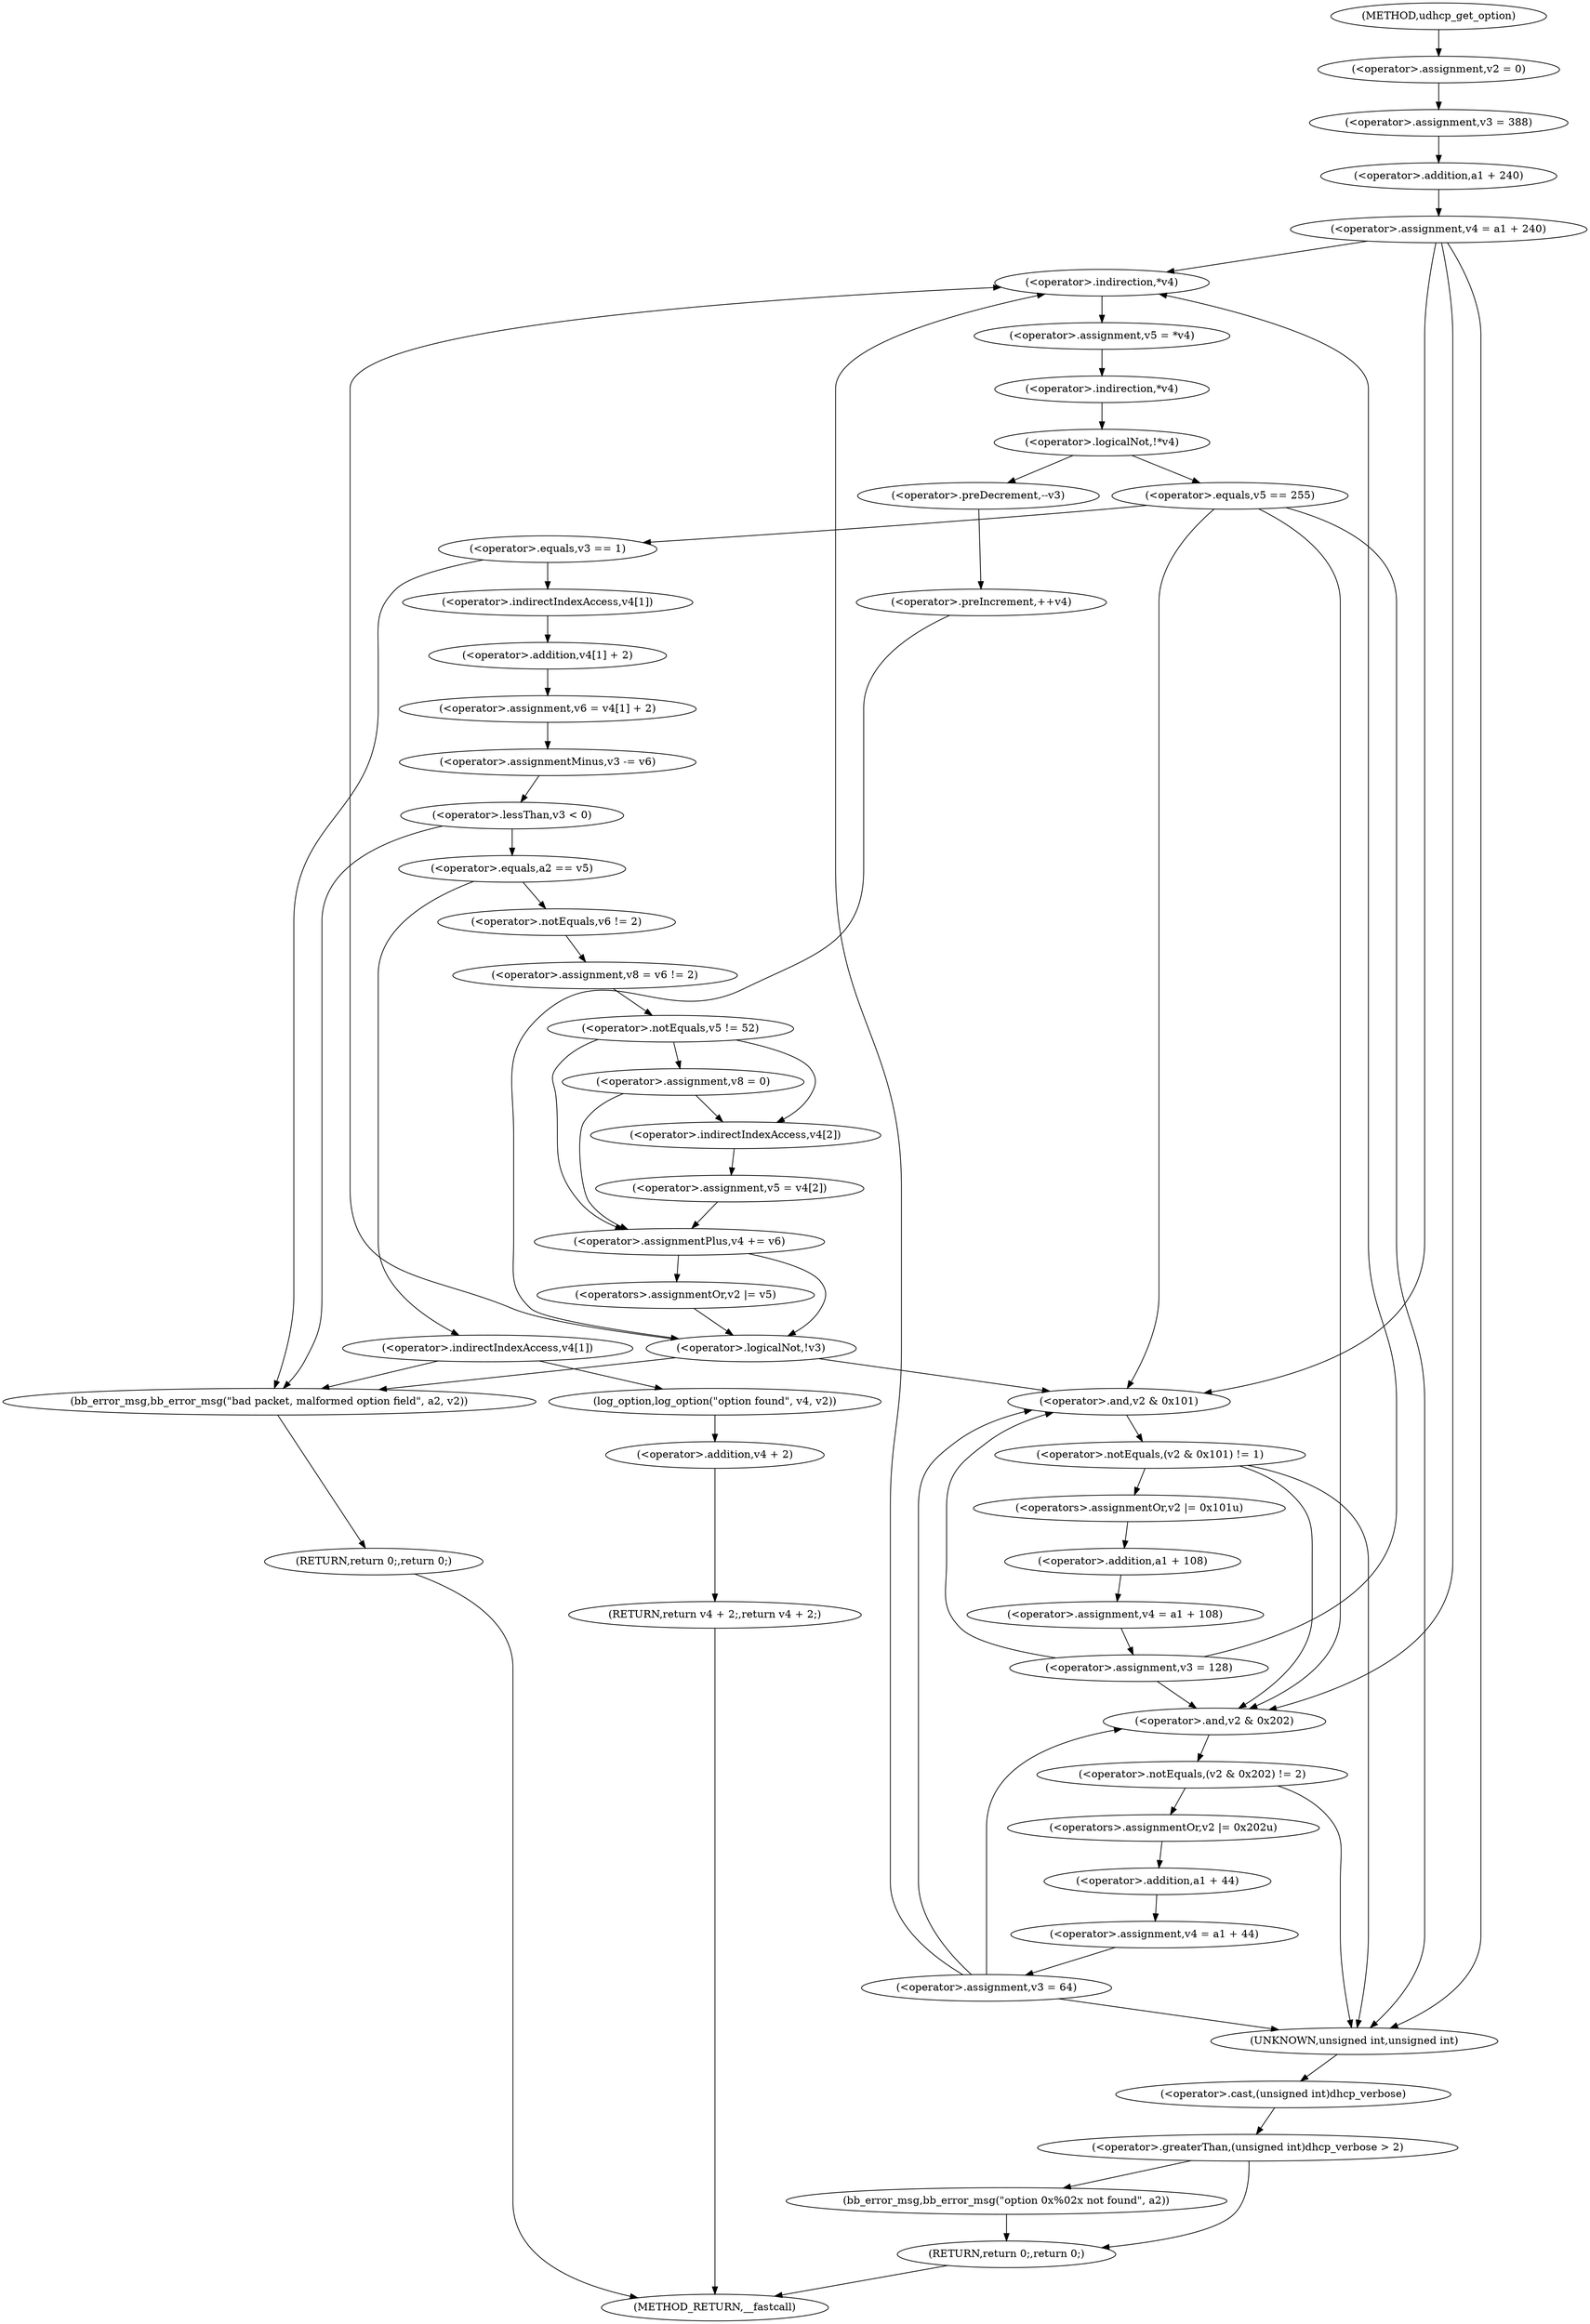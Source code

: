 digraph udhcp_get_option {  
"1000117" [label = "(<operator>.assignment,v2 = 0)" ]
"1000120" [label = "(<operator>.assignment,v3 = 388)" ]
"1000123" [label = "(<operator>.assignment,v4 = a1 + 240)" ]
"1000125" [label = "(<operator>.addition,a1 + 240)" ]
"1000137" [label = "(<operator>.assignment,v5 = *v4)" ]
"1000139" [label = "(<operator>.indirection,*v4)" ]
"1000142" [label = "(<operator>.logicalNot,!*v4)" ]
"1000143" [label = "(<operator>.indirection,*v4)" ]
"1000146" [label = "(<operator>.preDecrement,--v3)" ]
"1000148" [label = "(<operator>.preIncrement,++v4)" ]
"1000152" [label = "(<operator>.equals,v5 == 255)" ]
"1000157" [label = "(<operator>.equals,v3 == 1)" ]
"1000161" [label = "(<operator>.assignment,v6 = v4[1] + 2)" ]
"1000163" [label = "(<operator>.addition,v4[1] + 2)" ]
"1000164" [label = "(<operator>.indirectIndexAccess,v4[1])" ]
"1000168" [label = "(<operator>.assignmentMinus,v3 -= v6)" ]
"1000172" [label = "(<operator>.lessThan,v3 < 0)" ]
"1000177" [label = "(<operator>.equals,a2 == v5)" ]
"1000182" [label = "(<operator>.indirectIndexAccess,v4[1])" ]
"1000186" [label = "(log_option,log_option(\"option found\", v4, v2))" ]
"1000190" [label = "(RETURN,return v4 + 2;,return v4 + 2;)" ]
"1000191" [label = "(<operator>.addition,v4 + 2)" ]
"1000195" [label = "(bb_error_msg,bb_error_msg(\"bad packet, malformed option field\", a2, v2))" ]
"1000199" [label = "(RETURN,return 0;,return 0;)" ]
"1000201" [label = "(<operator>.assignment,v8 = v6 != 2)" ]
"1000203" [label = "(<operator>.notEquals,v6 != 2)" ]
"1000207" [label = "(<operator>.notEquals,v5 != 52)" ]
"1000210" [label = "(<operator>.assignment,v8 = 0)" ]
"1000215" [label = "(<operator>.assignment,v5 = v4[2])" ]
"1000217" [label = "(<operator>.indirectIndexAccess,v4[2])" ]
"1000220" [label = "(<operator>.assignmentPlus,v4 += v6)" ]
"1000225" [label = "(<operators>.assignmentOr,v2 |= v5)" ]
"1000230" [label = "(<operator>.logicalNot,!v3)" ]
"1000234" [label = "(<operator>.notEquals,(v2 & 0x101) != 1)" ]
"1000235" [label = "(<operator>.and,v2 & 0x101)" ]
"1000240" [label = "(<operators>.assignmentOr,v2 |= 0x101u)" ]
"1000243" [label = "(<operator>.assignment,v4 = a1 + 108)" ]
"1000245" [label = "(<operator>.addition,a1 + 108)" ]
"1000248" [label = "(<operator>.assignment,v3 = 128)" ]
"1000252" [label = "(<operator>.notEquals,(v2 & 0x202) != 2)" ]
"1000253" [label = "(<operator>.and,v2 & 0x202)" ]
"1000258" [label = "(<operators>.assignmentOr,v2 |= 0x202u)" ]
"1000261" [label = "(<operator>.assignment,v4 = a1 + 44)" ]
"1000263" [label = "(<operator>.addition,a1 + 44)" ]
"1000266" [label = "(<operator>.assignment,v3 = 64)" ]
"1000270" [label = "(<operator>.greaterThan,(unsigned int)dhcp_verbose > 2)" ]
"1000271" [label = "(<operator>.cast,(unsigned int)dhcp_verbose)" ]
"1000272" [label = "(UNKNOWN,unsigned int,unsigned int)" ]
"1000275" [label = "(bb_error_msg,bb_error_msg(\"option 0x%02x not found\", a2))" ]
"1000278" [label = "(RETURN,return 0;,return 0;)" ]
"1000107" [label = "(METHOD,udhcp_get_option)" ]
"1000280" [label = "(METHOD_RETURN,__fastcall)" ]
  "1000117" -> "1000120" 
  "1000120" -> "1000125" 
  "1000123" -> "1000272" 
  "1000123" -> "1000139" 
  "1000123" -> "1000235" 
  "1000123" -> "1000253" 
  "1000125" -> "1000123" 
  "1000137" -> "1000143" 
  "1000139" -> "1000137" 
  "1000142" -> "1000146" 
  "1000142" -> "1000152" 
  "1000143" -> "1000142" 
  "1000146" -> "1000148" 
  "1000148" -> "1000230" 
  "1000152" -> "1000272" 
  "1000152" -> "1000235" 
  "1000152" -> "1000253" 
  "1000152" -> "1000157" 
  "1000157" -> "1000195" 
  "1000157" -> "1000164" 
  "1000161" -> "1000168" 
  "1000163" -> "1000161" 
  "1000164" -> "1000163" 
  "1000168" -> "1000172" 
  "1000172" -> "1000195" 
  "1000172" -> "1000177" 
  "1000177" -> "1000182" 
  "1000177" -> "1000203" 
  "1000182" -> "1000186" 
  "1000182" -> "1000195" 
  "1000186" -> "1000191" 
  "1000190" -> "1000280" 
  "1000191" -> "1000190" 
  "1000195" -> "1000199" 
  "1000199" -> "1000280" 
  "1000201" -> "1000207" 
  "1000203" -> "1000201" 
  "1000207" -> "1000210" 
  "1000207" -> "1000217" 
  "1000207" -> "1000220" 
  "1000210" -> "1000217" 
  "1000210" -> "1000220" 
  "1000215" -> "1000220" 
  "1000217" -> "1000215" 
  "1000220" -> "1000225" 
  "1000220" -> "1000230" 
  "1000225" -> "1000230" 
  "1000230" -> "1000139" 
  "1000230" -> "1000235" 
  "1000230" -> "1000195" 
  "1000234" -> "1000272" 
  "1000234" -> "1000253" 
  "1000234" -> "1000240" 
  "1000235" -> "1000234" 
  "1000240" -> "1000245" 
  "1000243" -> "1000248" 
  "1000245" -> "1000243" 
  "1000248" -> "1000139" 
  "1000248" -> "1000235" 
  "1000248" -> "1000253" 
  "1000252" -> "1000272" 
  "1000252" -> "1000258" 
  "1000253" -> "1000252" 
  "1000258" -> "1000263" 
  "1000261" -> "1000266" 
  "1000263" -> "1000261" 
  "1000266" -> "1000272" 
  "1000266" -> "1000139" 
  "1000266" -> "1000235" 
  "1000266" -> "1000253" 
  "1000270" -> "1000275" 
  "1000270" -> "1000278" 
  "1000271" -> "1000270" 
  "1000272" -> "1000271" 
  "1000275" -> "1000278" 
  "1000278" -> "1000280" 
  "1000107" -> "1000117" 
}
